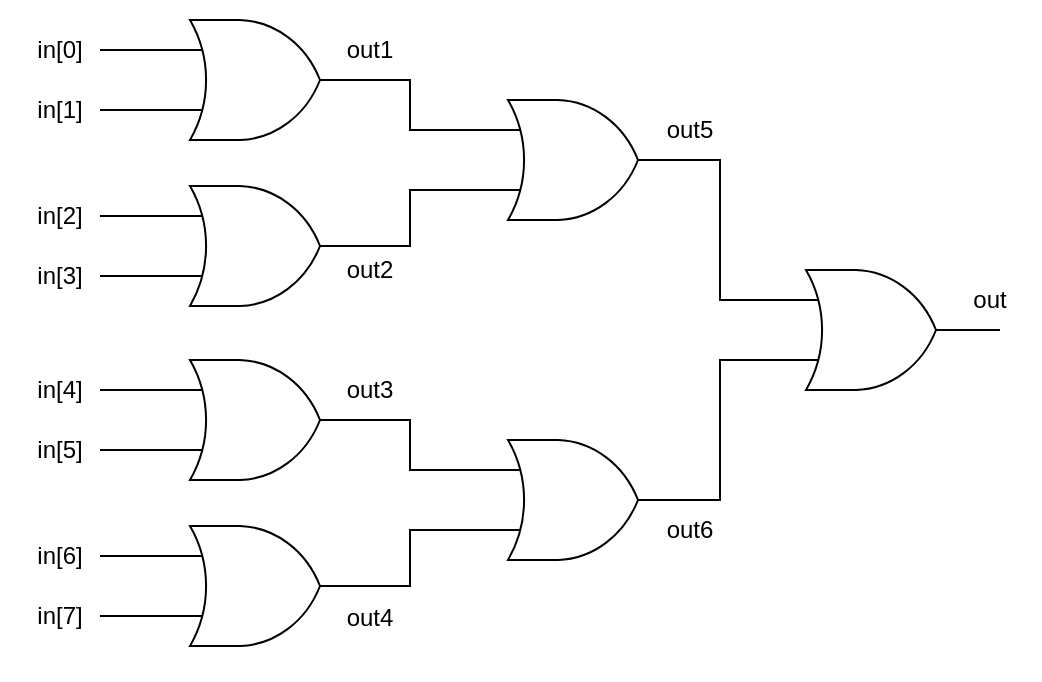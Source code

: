 <mxfile version="24.7.17">
  <diagram name="ページ1" id="kCZ1K9Wbg2DakUKIsbAN">
    <mxGraphModel dx="915" dy="723" grid="1" gridSize="10" guides="1" tooltips="1" connect="1" arrows="1" fold="1" page="1" pageScale="1" pageWidth="827" pageHeight="1169" math="0" shadow="0">
      <root>
        <mxCell id="0" />
        <mxCell id="1" parent="0" />
        <mxCell id="yifaa34ucXqF-eC60_fF-23" value="" style="rounded=0;whiteSpace=wrap;html=1;fillColor=none;strokeColor=none;" parent="1" vertex="1">
          <mxGeometry x="150" y="140" width="520" height="340" as="geometry" />
        </mxCell>
        <mxCell id="Q2xhgx171ck7sQDFLJzE-48" value="" style="verticalLabelPosition=bottom;shadow=0;dashed=0;align=center;html=1;verticalAlign=top;shape=mxgraph.electrical.logic_gates.logic_gate;operation=or;" vertex="1" parent="1">
          <mxGeometry x="230" y="150" width="100" height="60" as="geometry" />
        </mxCell>
        <mxCell id="Q2xhgx171ck7sQDFLJzE-49" value="" style="endArrow=none;html=1;rounded=0;entryX=0;entryY=0.25;entryDx=0;entryDy=0;entryPerimeter=0;" edge="1" parent="1" target="Q2xhgx171ck7sQDFLJzE-48">
          <mxGeometry width="50" height="50" relative="1" as="geometry">
            <mxPoint x="200" y="165" as="sourcePoint" />
            <mxPoint x="200" y="160" as="targetPoint" />
          </mxGeometry>
        </mxCell>
        <mxCell id="Q2xhgx171ck7sQDFLJzE-50" value="" style="endArrow=none;html=1;rounded=0;entryX=0;entryY=0.75;entryDx=0;entryDy=0;entryPerimeter=0;" edge="1" parent="1" target="Q2xhgx171ck7sQDFLJzE-48">
          <mxGeometry width="50" height="50" relative="1" as="geometry">
            <mxPoint x="200" y="195" as="sourcePoint" />
            <mxPoint x="230" y="195" as="targetPoint" />
          </mxGeometry>
        </mxCell>
        <mxCell id="Q2xhgx171ck7sQDFLJzE-51" value="in[0]" style="text;html=1;align=center;verticalAlign=middle;whiteSpace=wrap;rounded=0;" vertex="1" parent="1">
          <mxGeometry x="160" y="150" width="40" height="30" as="geometry" />
        </mxCell>
        <mxCell id="Q2xhgx171ck7sQDFLJzE-52" value="in[1]" style="text;html=1;align=center;verticalAlign=middle;whiteSpace=wrap;rounded=0;" vertex="1" parent="1">
          <mxGeometry x="160" y="180" width="40" height="30" as="geometry" />
        </mxCell>
        <mxCell id="Q2xhgx171ck7sQDFLJzE-53" value="" style="endArrow=none;html=1;rounded=0;exitX=1;exitY=0.5;exitDx=0;exitDy=0;exitPerimeter=0;entryX=0;entryY=0.25;entryDx=0;entryDy=0;entryPerimeter=0;" edge="1" parent="1" target="Q2xhgx171ck7sQDFLJzE-72">
          <mxGeometry width="50" height="50" relative="1" as="geometry">
            <mxPoint x="325" y="180" as="sourcePoint" />
            <mxPoint x="375" y="180" as="targetPoint" />
            <Array as="points">
              <mxPoint x="355" y="180" />
              <mxPoint x="355" y="205" />
            </Array>
          </mxGeometry>
        </mxCell>
        <mxCell id="Q2xhgx171ck7sQDFLJzE-54" value="" style="verticalLabelPosition=bottom;shadow=0;dashed=0;align=center;html=1;verticalAlign=top;shape=mxgraph.electrical.logic_gates.logic_gate;operation=or;" vertex="1" parent="1">
          <mxGeometry x="230" y="233" width="100" height="60" as="geometry" />
        </mxCell>
        <mxCell id="Q2xhgx171ck7sQDFLJzE-55" value="" style="endArrow=none;html=1;rounded=0;entryX=0;entryY=0.25;entryDx=0;entryDy=0;entryPerimeter=0;" edge="1" target="Q2xhgx171ck7sQDFLJzE-54" parent="1">
          <mxGeometry width="50" height="50" relative="1" as="geometry">
            <mxPoint x="200" y="248" as="sourcePoint" />
            <mxPoint x="200" y="243" as="targetPoint" />
          </mxGeometry>
        </mxCell>
        <mxCell id="Q2xhgx171ck7sQDFLJzE-56" value="" style="endArrow=none;html=1;rounded=0;entryX=0;entryY=0.75;entryDx=0;entryDy=0;entryPerimeter=0;" edge="1" target="Q2xhgx171ck7sQDFLJzE-54" parent="1">
          <mxGeometry width="50" height="50" relative="1" as="geometry">
            <mxPoint x="200" y="278" as="sourcePoint" />
            <mxPoint x="230" y="278" as="targetPoint" />
          </mxGeometry>
        </mxCell>
        <mxCell id="Q2xhgx171ck7sQDFLJzE-57" value="in[2]" style="text;html=1;align=center;verticalAlign=middle;whiteSpace=wrap;rounded=0;" vertex="1" parent="1">
          <mxGeometry x="160" y="233" width="40" height="30" as="geometry" />
        </mxCell>
        <mxCell id="Q2xhgx171ck7sQDFLJzE-58" value="in[3]" style="text;html=1;align=center;verticalAlign=middle;whiteSpace=wrap;rounded=0;" vertex="1" parent="1">
          <mxGeometry x="160" y="263" width="40" height="30" as="geometry" />
        </mxCell>
        <mxCell id="Q2xhgx171ck7sQDFLJzE-59" value="" style="endArrow=none;html=1;rounded=0;exitX=1;exitY=0.5;exitDx=0;exitDy=0;exitPerimeter=0;entryX=0;entryY=0.75;entryDx=0;entryDy=0;entryPerimeter=0;" edge="1" parent="1" target="Q2xhgx171ck7sQDFLJzE-72">
          <mxGeometry width="50" height="50" relative="1" as="geometry">
            <mxPoint x="325" y="263.0" as="sourcePoint" />
            <mxPoint x="375" y="263" as="targetPoint" />
            <Array as="points">
              <mxPoint x="355" y="263" />
              <mxPoint x="355" y="235" />
            </Array>
          </mxGeometry>
        </mxCell>
        <mxCell id="Q2xhgx171ck7sQDFLJzE-60" value="" style="endArrow=none;html=1;rounded=0;entryX=0;entryY=0.25;entryDx=0;entryDy=0;entryPerimeter=0;" edge="1" target="Q2xhgx171ck7sQDFLJzE-66" parent="1">
          <mxGeometry width="50" height="50" relative="1" as="geometry">
            <mxPoint x="200" y="335" as="sourcePoint" />
            <mxPoint x="200" y="330" as="targetPoint" />
          </mxGeometry>
        </mxCell>
        <mxCell id="Q2xhgx171ck7sQDFLJzE-61" value="" style="endArrow=none;html=1;rounded=0;entryX=0;entryY=0.75;entryDx=0;entryDy=0;entryPerimeter=0;" edge="1" target="Q2xhgx171ck7sQDFLJzE-66" parent="1">
          <mxGeometry width="50" height="50" relative="1" as="geometry">
            <mxPoint x="200" y="365" as="sourcePoint" />
            <mxPoint x="230" y="365" as="targetPoint" />
          </mxGeometry>
        </mxCell>
        <mxCell id="Q2xhgx171ck7sQDFLJzE-62" value="" style="endArrow=none;html=1;rounded=0;exitX=1;exitY=0.5;exitDx=0;exitDy=0;exitPerimeter=0;entryX=0;entryY=0.25;entryDx=0;entryDy=0;entryPerimeter=0;" edge="1" parent="1" target="Q2xhgx171ck7sQDFLJzE-73">
          <mxGeometry width="50" height="50" relative="1" as="geometry">
            <mxPoint x="325" y="350" as="sourcePoint" />
            <mxPoint x="375" y="350" as="targetPoint" />
            <Array as="points">
              <mxPoint x="355" y="350" />
              <mxPoint x="355" y="375" />
            </Array>
          </mxGeometry>
        </mxCell>
        <mxCell id="Q2xhgx171ck7sQDFLJzE-63" value="" style="endArrow=none;html=1;rounded=0;entryX=0;entryY=0.25;entryDx=0;entryDy=0;entryPerimeter=0;" edge="1" target="Q2xhgx171ck7sQDFLJzE-69" parent="1">
          <mxGeometry width="50" height="50" relative="1" as="geometry">
            <mxPoint x="200" y="418" as="sourcePoint" />
            <mxPoint x="200" y="413" as="targetPoint" />
          </mxGeometry>
        </mxCell>
        <mxCell id="Q2xhgx171ck7sQDFLJzE-64" value="" style="endArrow=none;html=1;rounded=0;entryX=0;entryY=0.75;entryDx=0;entryDy=0;entryPerimeter=0;" edge="1" target="Q2xhgx171ck7sQDFLJzE-69" parent="1">
          <mxGeometry width="50" height="50" relative="1" as="geometry">
            <mxPoint x="200" y="448" as="sourcePoint" />
            <mxPoint x="230" y="448" as="targetPoint" />
          </mxGeometry>
        </mxCell>
        <mxCell id="Q2xhgx171ck7sQDFLJzE-65" value="" style="endArrow=none;html=1;rounded=0;exitX=1;exitY=0.5;exitDx=0;exitDy=0;exitPerimeter=0;entryX=0;entryY=0.75;entryDx=0;entryDy=0;entryPerimeter=0;" edge="1" parent="1" target="Q2xhgx171ck7sQDFLJzE-73">
          <mxGeometry width="50" height="50" relative="1" as="geometry">
            <mxPoint x="325" y="433" as="sourcePoint" />
            <mxPoint x="375" y="433" as="targetPoint" />
            <Array as="points">
              <mxPoint x="355" y="433" />
              <mxPoint x="355" y="405" />
            </Array>
          </mxGeometry>
        </mxCell>
        <mxCell id="Q2xhgx171ck7sQDFLJzE-66" value="" style="verticalLabelPosition=bottom;shadow=0;dashed=0;align=center;html=1;verticalAlign=top;shape=mxgraph.electrical.logic_gates.logic_gate;operation=or;" vertex="1" parent="1">
          <mxGeometry x="230" y="320" width="100" height="60" as="geometry" />
        </mxCell>
        <mxCell id="Q2xhgx171ck7sQDFLJzE-67" value="in[4]" style="text;html=1;align=center;verticalAlign=middle;whiteSpace=wrap;rounded=0;" vertex="1" parent="1">
          <mxGeometry x="160" y="320" width="40" height="30" as="geometry" />
        </mxCell>
        <mxCell id="Q2xhgx171ck7sQDFLJzE-68" value="in[5]" style="text;html=1;align=center;verticalAlign=middle;whiteSpace=wrap;rounded=0;" vertex="1" parent="1">
          <mxGeometry x="160" y="350" width="40" height="30" as="geometry" />
        </mxCell>
        <mxCell id="Q2xhgx171ck7sQDFLJzE-69" value="" style="verticalLabelPosition=bottom;shadow=0;dashed=0;align=center;html=1;verticalAlign=top;shape=mxgraph.electrical.logic_gates.logic_gate;operation=or;" vertex="1" parent="1">
          <mxGeometry x="230" y="403" width="100" height="60" as="geometry" />
        </mxCell>
        <mxCell id="Q2xhgx171ck7sQDFLJzE-70" value="in[6]" style="text;html=1;align=center;verticalAlign=middle;whiteSpace=wrap;rounded=0;" vertex="1" parent="1">
          <mxGeometry x="160" y="403" width="40" height="30" as="geometry" />
        </mxCell>
        <mxCell id="Q2xhgx171ck7sQDFLJzE-71" value="in[7]" style="text;html=1;align=center;verticalAlign=middle;whiteSpace=wrap;rounded=0;" vertex="1" parent="1">
          <mxGeometry x="160" y="433" width="40" height="30" as="geometry" />
        </mxCell>
        <mxCell id="Q2xhgx171ck7sQDFLJzE-72" value="" style="verticalLabelPosition=bottom;shadow=0;dashed=0;align=center;html=1;verticalAlign=top;shape=mxgraph.electrical.logic_gates.logic_gate;operation=or;" vertex="1" parent="1">
          <mxGeometry x="389" y="190" width="100" height="60" as="geometry" />
        </mxCell>
        <mxCell id="Q2xhgx171ck7sQDFLJzE-73" value="" style="verticalLabelPosition=bottom;shadow=0;dashed=0;align=center;html=1;verticalAlign=top;shape=mxgraph.electrical.logic_gates.logic_gate;operation=or;" vertex="1" parent="1">
          <mxGeometry x="389" y="360" width="100" height="60" as="geometry" />
        </mxCell>
        <mxCell id="Q2xhgx171ck7sQDFLJzE-74" value="" style="verticalLabelPosition=bottom;shadow=0;dashed=0;align=center;html=1;verticalAlign=top;shape=mxgraph.electrical.logic_gates.logic_gate;operation=or;" vertex="1" parent="1">
          <mxGeometry x="538" y="275" width="100" height="60" as="geometry" />
        </mxCell>
        <mxCell id="Q2xhgx171ck7sQDFLJzE-75" value="" style="endArrow=none;html=1;rounded=0;entryX=0;entryY=0.75;entryDx=0;entryDy=0;entryPerimeter=0;exitX=1;exitY=0.5;exitDx=0;exitDy=0;exitPerimeter=0;" edge="1" parent="1" target="Q2xhgx171ck7sQDFLJzE-74">
          <mxGeometry width="50" height="50" relative="1" as="geometry">
            <mxPoint x="486" y="390" as="sourcePoint" />
            <mxPoint x="538" y="360" as="targetPoint" />
            <Array as="points">
              <mxPoint x="510" y="390" />
              <mxPoint x="510" y="320" />
            </Array>
          </mxGeometry>
        </mxCell>
        <mxCell id="Q2xhgx171ck7sQDFLJzE-76" value="" style="endArrow=none;html=1;rounded=0;entryX=1;entryY=0.5;entryDx=0;entryDy=0;entryPerimeter=0;exitX=0;exitY=0.25;exitDx=0;exitDy=0;exitPerimeter=0;" edge="1" parent="1" source="Q2xhgx171ck7sQDFLJzE-74">
          <mxGeometry width="50" height="50" relative="1" as="geometry">
            <mxPoint x="408" y="330" as="sourcePoint" />
            <mxPoint x="486" y="220" as="targetPoint" />
            <Array as="points">
              <mxPoint x="510" y="290" />
              <mxPoint x="510" y="220" />
            </Array>
          </mxGeometry>
        </mxCell>
        <mxCell id="Q2xhgx171ck7sQDFLJzE-77" value="out1" style="text;html=1;align=center;verticalAlign=middle;whiteSpace=wrap;rounded=0;" vertex="1" parent="1">
          <mxGeometry x="310" y="150" width="50" height="30" as="geometry" />
        </mxCell>
        <mxCell id="Q2xhgx171ck7sQDFLJzE-78" value="out2" style="text;html=1;align=center;verticalAlign=middle;whiteSpace=wrap;rounded=0;" vertex="1" parent="1">
          <mxGeometry x="310" y="260" width="50" height="30" as="geometry" />
        </mxCell>
        <mxCell id="Q2xhgx171ck7sQDFLJzE-79" value="out3" style="text;html=1;align=center;verticalAlign=middle;whiteSpace=wrap;rounded=0;" vertex="1" parent="1">
          <mxGeometry x="310" y="320" width="50" height="30" as="geometry" />
        </mxCell>
        <mxCell id="Q2xhgx171ck7sQDFLJzE-80" value="out4" style="text;html=1;align=center;verticalAlign=middle;whiteSpace=wrap;rounded=0;" vertex="1" parent="1">
          <mxGeometry x="310" y="434" width="50" height="30" as="geometry" />
        </mxCell>
        <mxCell id="Q2xhgx171ck7sQDFLJzE-81" value="out5" style="text;html=1;align=center;verticalAlign=middle;whiteSpace=wrap;rounded=0;" vertex="1" parent="1">
          <mxGeometry x="470" y="190" width="50" height="30" as="geometry" />
        </mxCell>
        <mxCell id="Q2xhgx171ck7sQDFLJzE-84" value="out6" style="text;html=1;align=center;verticalAlign=middle;whiteSpace=wrap;rounded=0;" vertex="1" parent="1">
          <mxGeometry x="470" y="390" width="50" height="30" as="geometry" />
        </mxCell>
        <mxCell id="Q2xhgx171ck7sQDFLJzE-85" value="" style="endArrow=none;html=1;rounded=0;exitX=1;exitY=0.5;exitDx=0;exitDy=0;exitPerimeter=0;" edge="1" parent="1" source="Q2xhgx171ck7sQDFLJzE-74">
          <mxGeometry width="50" height="50" relative="1" as="geometry">
            <mxPoint x="640" y="305" as="sourcePoint" />
            <mxPoint x="650" y="305" as="targetPoint" />
          </mxGeometry>
        </mxCell>
        <mxCell id="Q2xhgx171ck7sQDFLJzE-87" value="out" style="text;html=1;align=center;verticalAlign=middle;whiteSpace=wrap;rounded=0;" vertex="1" parent="1">
          <mxGeometry x="620" y="275" width="50" height="30" as="geometry" />
        </mxCell>
      </root>
    </mxGraphModel>
  </diagram>
</mxfile>
